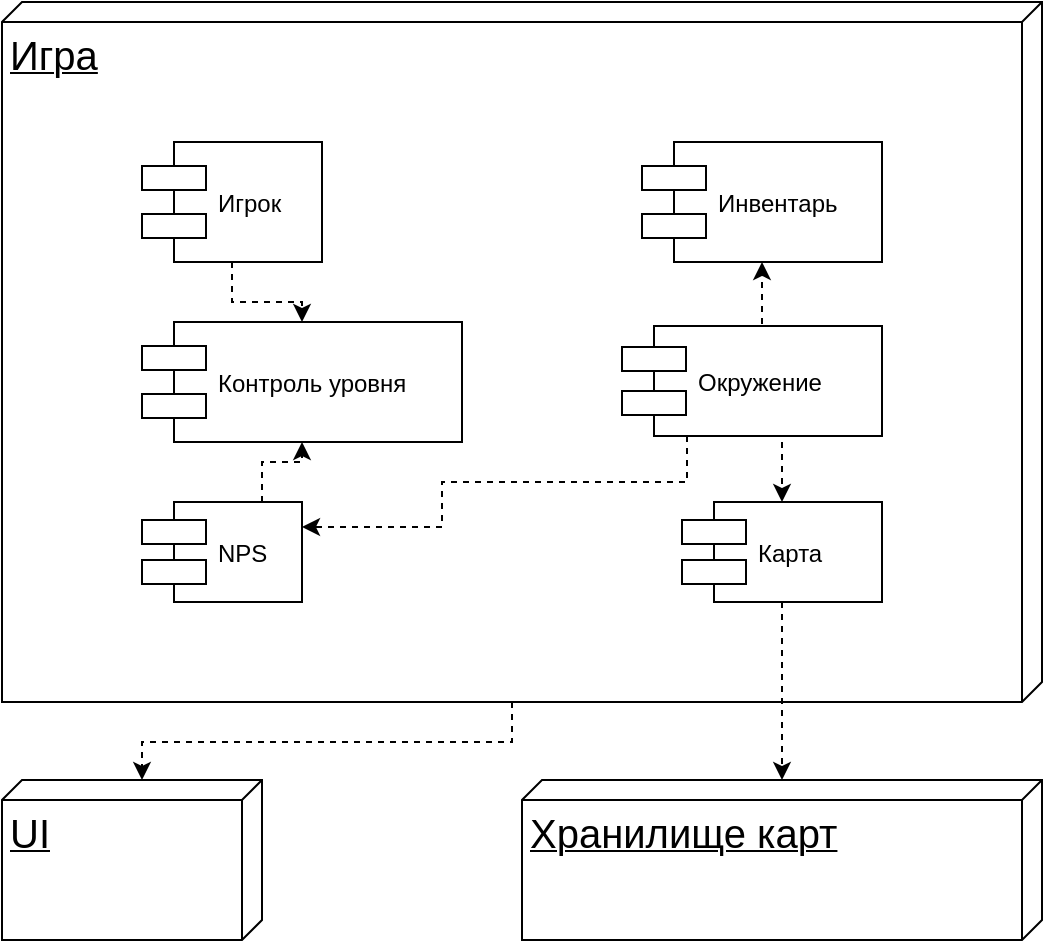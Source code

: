 <mxfile version="10.6.0"><diagram id="jz-9t1seXMkbMB1AmAyl" name="Page-1"><mxGraphModel dx="1327" dy="778" grid="1" gridSize="10" guides="1" tooltips="1" connect="1" arrows="1" fold="1" page="1" pageScale="1" pageWidth="827" pageHeight="1169" math="0" shadow="0"><root><mxCell id="0"/><mxCell id="1" parent="0"/><mxCell id="XXxkCK87TJ8I_-YCJ8J3-28" style="edgeStyle=orthogonalEdgeStyle;rounded=0;orthogonalLoop=1;jettySize=auto;html=1;exitX=0;exitY=0;exitDx=350;exitDy=265;exitPerimeter=0;entryX=0;entryY=0;entryDx=0;entryDy=60;entryPerimeter=0;dashed=1;" edge="1" parent="1" source="XXxkCK87TJ8I_-YCJ8J3-11" target="XXxkCK87TJ8I_-YCJ8J3-16"><mxGeometry relative="1" as="geometry"/></mxCell><mxCell id="XXxkCK87TJ8I_-YCJ8J3-11" value="&lt;font style=&quot;font-size: 20px&quot;&gt;Игра&lt;/font&gt;" style="verticalAlign=top;align=left;spacingTop=8;spacingLeft=2;spacingRight=12;shape=cube;size=10;direction=south;fontStyle=4;html=1;" vertex="1" parent="1"><mxGeometry x="20" y="170" width="520" height="350" as="geometry"/></mxCell><mxCell id="XXxkCK87TJ8I_-YCJ8J3-10" value="Инвентарь" style="shape=component;align=left;spacingLeft=36;" vertex="1" parent="1"><mxGeometry x="340" y="240" width="120" height="60" as="geometry"/></mxCell><mxCell id="XXxkCK87TJ8I_-YCJ8J3-27" style="edgeStyle=orthogonalEdgeStyle;rounded=0;orthogonalLoop=1;jettySize=auto;html=1;exitX=0.5;exitY=1;exitDx=0;exitDy=0;dashed=1;" edge="1" parent="1" source="XXxkCK87TJ8I_-YCJ8J3-13" target="XXxkCK87TJ8I_-YCJ8J3-17"><mxGeometry relative="1" as="geometry"/></mxCell><mxCell id="XXxkCK87TJ8I_-YCJ8J3-13" value="Карта" style="shape=component;align=left;spacingLeft=36;" vertex="1" parent="1"><mxGeometry x="360" y="420" width="100" height="50" as="geometry"/></mxCell><mxCell id="XXxkCK87TJ8I_-YCJ8J3-21" style="edgeStyle=orthogonalEdgeStyle;rounded=0;orthogonalLoop=1;jettySize=auto;html=1;exitX=0.75;exitY=0;exitDx=0;exitDy=0;dashed=1;" edge="1" parent="1" source="XXxkCK87TJ8I_-YCJ8J3-14" target="XXxkCK87TJ8I_-YCJ8J3-19"><mxGeometry relative="1" as="geometry"/></mxCell><mxCell id="XXxkCK87TJ8I_-YCJ8J3-14" value="NPS" style="shape=component;align=left;spacingLeft=36;" vertex="1" parent="1"><mxGeometry x="90" y="420" width="80" height="50" as="geometry"/></mxCell><mxCell id="XXxkCK87TJ8I_-YCJ8J3-22" style="edgeStyle=orthogonalEdgeStyle;rounded=0;orthogonalLoop=1;jettySize=auto;html=1;exitX=0.5;exitY=1;exitDx=0;exitDy=0;entryX=0.5;entryY=0;entryDx=0;entryDy=0;dashed=1;" edge="1" parent="1" source="XXxkCK87TJ8I_-YCJ8J3-15" target="XXxkCK87TJ8I_-YCJ8J3-19"><mxGeometry relative="1" as="geometry"/></mxCell><mxCell id="XXxkCK87TJ8I_-YCJ8J3-15" value="Игрок" style="shape=component;align=left;spacingLeft=36;" vertex="1" parent="1"><mxGeometry x="90" y="240" width="90" height="60" as="geometry"/></mxCell><mxCell id="XXxkCK87TJ8I_-YCJ8J3-16" value="&lt;font style=&quot;font-size: 20px&quot;&gt;UI&lt;/font&gt;" style="verticalAlign=top;align=left;spacingTop=8;spacingLeft=2;spacingRight=12;shape=cube;size=10;direction=south;fontStyle=4;html=1;" vertex="1" parent="1"><mxGeometry x="20" y="559" width="130" height="80" as="geometry"/></mxCell><mxCell id="XXxkCK87TJ8I_-YCJ8J3-17" value="&lt;font style=&quot;font-size: 20px&quot;&gt;Хранилище карт&lt;/font&gt;" style="verticalAlign=top;align=left;spacingTop=8;spacingLeft=2;spacingRight=12;shape=cube;size=10;direction=south;fontStyle=4;html=1;" vertex="1" parent="1"><mxGeometry x="280" y="559" width="260" height="80" as="geometry"/></mxCell><mxCell id="XXxkCK87TJ8I_-YCJ8J3-23" style="edgeStyle=orthogonalEdgeStyle;rounded=0;orthogonalLoop=1;jettySize=auto;html=1;exitX=0.5;exitY=0;exitDx=0;exitDy=0;entryX=0.5;entryY=1;entryDx=0;entryDy=0;dashed=1;" edge="1" parent="1" source="XXxkCK87TJ8I_-YCJ8J3-18" target="XXxkCK87TJ8I_-YCJ8J3-10"><mxGeometry relative="1" as="geometry"/></mxCell><mxCell id="XXxkCK87TJ8I_-YCJ8J3-24" style="edgeStyle=orthogonalEdgeStyle;rounded=0;orthogonalLoop=1;jettySize=auto;html=1;exitX=0.5;exitY=1;exitDx=0;exitDy=0;entryX=0.5;entryY=0;entryDx=0;entryDy=0;dashed=1;" edge="1" parent="1" source="XXxkCK87TJ8I_-YCJ8J3-18" target="XXxkCK87TJ8I_-YCJ8J3-13"><mxGeometry relative="1" as="geometry"/></mxCell><mxCell id="XXxkCK87TJ8I_-YCJ8J3-26" style="edgeStyle=orthogonalEdgeStyle;rounded=0;orthogonalLoop=1;jettySize=auto;html=1;exitX=0.25;exitY=1;exitDx=0;exitDy=0;entryX=1;entryY=0.25;entryDx=0;entryDy=0;dashed=1;" edge="1" parent="1" source="XXxkCK87TJ8I_-YCJ8J3-18" target="XXxkCK87TJ8I_-YCJ8J3-14"><mxGeometry relative="1" as="geometry"><Array as="points"><mxPoint x="363" y="410"/><mxPoint x="240" y="410"/><mxPoint x="240" y="433"/></Array></mxGeometry></mxCell><mxCell id="XXxkCK87TJ8I_-YCJ8J3-18" value="Окружение" style="shape=component;align=left;spacingLeft=36;" vertex="1" parent="1"><mxGeometry x="330" y="332" width="130" height="55" as="geometry"/></mxCell><mxCell id="XXxkCK87TJ8I_-YCJ8J3-19" value="Контроль уровня" style="shape=component;align=left;spacingLeft=36;" vertex="1" parent="1"><mxGeometry x="90" y="330" width="160" height="60" as="geometry"/></mxCell></root></mxGraphModel></diagram></mxfile>